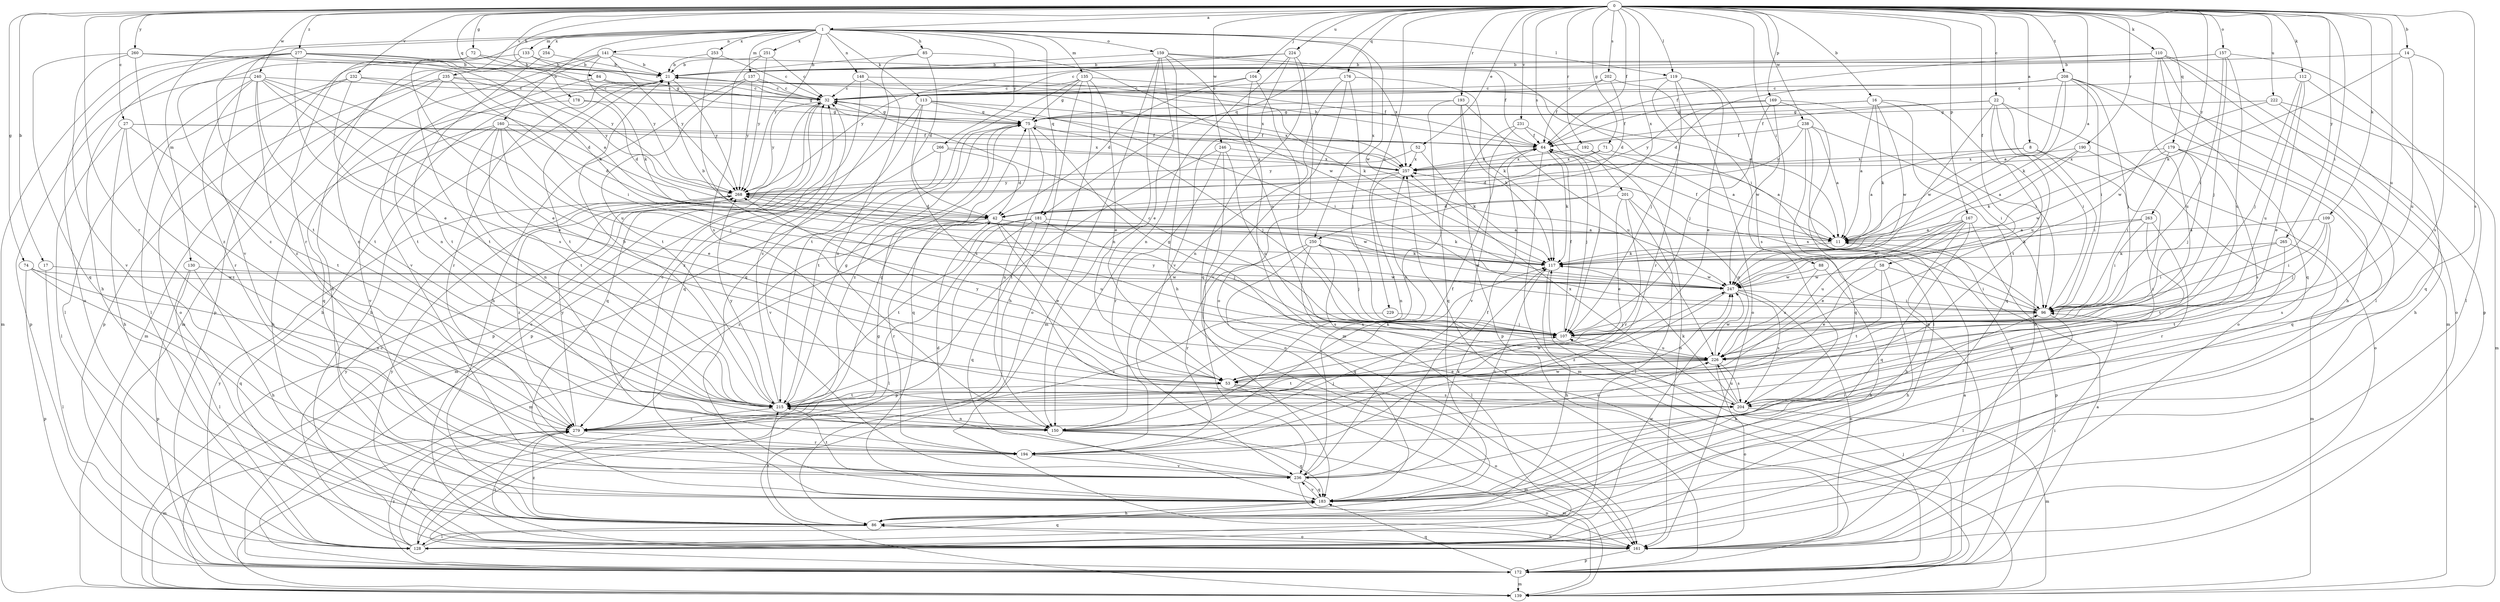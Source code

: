 strict digraph  {
0;
1;
8;
11;
14;
16;
17;
21;
22;
27;
32;
42;
52;
53;
58;
64;
71;
72;
74;
75;
84;
85;
86;
88;
96;
104;
107;
109;
110;
112;
113;
117;
119;
128;
130;
133;
135;
137;
139;
141;
148;
150;
157;
159;
160;
161;
167;
169;
172;
176;
178;
179;
181;
183;
190;
192;
193;
194;
201;
202;
204;
208;
215;
222;
224;
226;
229;
231;
232;
235;
236;
238;
240;
246;
247;
250;
251;
253;
254;
257;
260;
263;
265;
266;
268;
277;
279;
0 -> 1  [label=a];
0 -> 8  [label=a];
0 -> 11  [label=a];
0 -> 14  [label=b];
0 -> 16  [label=b];
0 -> 17  [label=b];
0 -> 22  [label=c];
0 -> 27  [label=c];
0 -> 52  [label=e];
0 -> 58  [label=f];
0 -> 64  [label=f];
0 -> 71  [label=g];
0 -> 72  [label=g];
0 -> 74  [label=g];
0 -> 84  [label=h];
0 -> 88  [label=i];
0 -> 96  [label=i];
0 -> 104  [label=j];
0 -> 109  [label=k];
0 -> 110  [label=k];
0 -> 112  [label=k];
0 -> 119  [label=l];
0 -> 157  [label=o];
0 -> 167  [label=p];
0 -> 169  [label=p];
0 -> 176  [label=q];
0 -> 178  [label=q];
0 -> 179  [label=q];
0 -> 181  [label=q];
0 -> 190  [label=r];
0 -> 192  [label=r];
0 -> 193  [label=r];
0 -> 194  [label=r];
0 -> 201  [label=s];
0 -> 202  [label=s];
0 -> 204  [label=s];
0 -> 208  [label=t];
0 -> 222  [label=u];
0 -> 224  [label=u];
0 -> 226  [label=u];
0 -> 229  [label=v];
0 -> 231  [label=v];
0 -> 232  [label=v];
0 -> 235  [label=v];
0 -> 238  [label=w];
0 -> 240  [label=w];
0 -> 246  [label=w];
0 -> 250  [label=x];
0 -> 260  [label=y];
0 -> 263  [label=y];
0 -> 265  [label=y];
0 -> 277  [label=z];
1 -> 85  [label=h];
1 -> 113  [label=k];
1 -> 119  [label=l];
1 -> 130  [label=m];
1 -> 133  [label=m];
1 -> 135  [label=m];
1 -> 137  [label=m];
1 -> 141  [label=n];
1 -> 148  [label=n];
1 -> 159  [label=o];
1 -> 160  [label=o];
1 -> 181  [label=q];
1 -> 194  [label=r];
1 -> 236  [label=v];
1 -> 247  [label=w];
1 -> 250  [label=x];
1 -> 251  [label=x];
1 -> 253  [label=x];
1 -> 254  [label=x];
1 -> 266  [label=y];
1 -> 268  [label=y];
8 -> 11  [label=a];
8 -> 96  [label=i];
8 -> 257  [label=x];
8 -> 279  [label=z];
11 -> 64  [label=f];
11 -> 117  [label=k];
14 -> 21  [label=b];
14 -> 117  [label=k];
14 -> 204  [label=s];
14 -> 226  [label=u];
16 -> 11  [label=a];
16 -> 75  [label=g];
16 -> 117  [label=k];
16 -> 161  [label=o];
16 -> 183  [label=q];
16 -> 247  [label=w];
16 -> 268  [label=y];
17 -> 128  [label=l];
17 -> 247  [label=w];
21 -> 32  [label=c];
21 -> 194  [label=r];
21 -> 215  [label=t];
21 -> 268  [label=y];
22 -> 64  [label=f];
22 -> 75  [label=g];
22 -> 96  [label=i];
22 -> 161  [label=o];
22 -> 215  [label=t];
22 -> 226  [label=u];
22 -> 247  [label=w];
27 -> 64  [label=f];
27 -> 86  [label=h];
27 -> 128  [label=l];
27 -> 215  [label=t];
27 -> 257  [label=x];
27 -> 279  [label=z];
32 -> 75  [label=g];
32 -> 172  [label=p];
32 -> 183  [label=q];
32 -> 268  [label=y];
42 -> 11  [label=a];
42 -> 53  [label=e];
42 -> 117  [label=k];
42 -> 139  [label=m];
42 -> 194  [label=r];
42 -> 226  [label=u];
42 -> 279  [label=z];
52 -> 117  [label=k];
52 -> 257  [label=x];
52 -> 268  [label=y];
53 -> 117  [label=k];
53 -> 139  [label=m];
53 -> 161  [label=o];
53 -> 204  [label=s];
53 -> 215  [label=t];
53 -> 268  [label=y];
58 -> 53  [label=e];
58 -> 86  [label=h];
58 -> 96  [label=i];
58 -> 215  [label=t];
58 -> 247  [label=w];
64 -> 21  [label=b];
64 -> 107  [label=j];
64 -> 117  [label=k];
64 -> 139  [label=m];
64 -> 257  [label=x];
71 -> 11  [label=a];
71 -> 42  [label=d];
71 -> 257  [label=x];
72 -> 21  [label=b];
72 -> 53  [label=e];
72 -> 268  [label=y];
72 -> 279  [label=z];
74 -> 150  [label=n];
74 -> 172  [label=p];
74 -> 183  [label=q];
74 -> 247  [label=w];
75 -> 64  [label=f];
75 -> 107  [label=j];
75 -> 150  [label=n];
75 -> 183  [label=q];
75 -> 215  [label=t];
75 -> 279  [label=z];
84 -> 32  [label=c];
84 -> 75  [label=g];
84 -> 215  [label=t];
85 -> 21  [label=b];
85 -> 42  [label=d];
85 -> 183  [label=q];
85 -> 247  [label=w];
86 -> 128  [label=l];
86 -> 161  [label=o];
86 -> 215  [label=t];
86 -> 279  [label=z];
88 -> 86  [label=h];
88 -> 226  [label=u];
88 -> 247  [label=w];
96 -> 107  [label=j];
96 -> 128  [label=l];
96 -> 257  [label=x];
104 -> 32  [label=c];
104 -> 42  [label=d];
104 -> 107  [label=j];
104 -> 139  [label=m];
107 -> 32  [label=c];
107 -> 64  [label=f];
107 -> 226  [label=u];
107 -> 268  [label=y];
109 -> 11  [label=a];
109 -> 96  [label=i];
109 -> 107  [label=j];
109 -> 204  [label=s];
110 -> 21  [label=b];
110 -> 64  [label=f];
110 -> 128  [label=l];
110 -> 139  [label=m];
110 -> 172  [label=p];
110 -> 183  [label=q];
110 -> 226  [label=u];
112 -> 32  [label=c];
112 -> 53  [label=e];
112 -> 107  [label=j];
112 -> 183  [label=q];
112 -> 226  [label=u];
113 -> 75  [label=g];
113 -> 96  [label=i];
113 -> 172  [label=p];
113 -> 204  [label=s];
113 -> 257  [label=x];
113 -> 279  [label=z];
117 -> 21  [label=b];
117 -> 86  [label=h];
117 -> 236  [label=v];
117 -> 247  [label=w];
119 -> 32  [label=c];
119 -> 53  [label=e];
119 -> 107  [label=j];
119 -> 161  [label=o];
119 -> 194  [label=r];
119 -> 204  [label=s];
128 -> 21  [label=b];
128 -> 75  [label=g];
128 -> 183  [label=q];
128 -> 247  [label=w];
128 -> 268  [label=y];
128 -> 279  [label=z];
130 -> 86  [label=h];
130 -> 128  [label=l];
130 -> 172  [label=p];
130 -> 247  [label=w];
133 -> 21  [label=b];
133 -> 32  [label=c];
133 -> 150  [label=n];
133 -> 172  [label=p];
135 -> 11  [label=a];
135 -> 32  [label=c];
135 -> 53  [label=e];
135 -> 75  [label=g];
135 -> 86  [label=h];
135 -> 161  [label=o];
135 -> 215  [label=t];
137 -> 32  [label=c];
137 -> 64  [label=f];
137 -> 86  [label=h];
137 -> 215  [label=t];
137 -> 257  [label=x];
137 -> 268  [label=y];
139 -> 32  [label=c];
141 -> 21  [label=b];
141 -> 64  [label=f];
141 -> 86  [label=h];
141 -> 117  [label=k];
141 -> 139  [label=m];
141 -> 236  [label=v];
141 -> 268  [label=y];
148 -> 32  [label=c];
148 -> 117  [label=k];
148 -> 150  [label=n];
148 -> 183  [label=q];
150 -> 64  [label=f];
150 -> 107  [label=j];
150 -> 139  [label=m];
150 -> 183  [label=q];
150 -> 226  [label=u];
157 -> 21  [label=b];
157 -> 32  [label=c];
157 -> 96  [label=i];
157 -> 107  [label=j];
157 -> 128  [label=l];
157 -> 226  [label=u];
159 -> 21  [label=b];
159 -> 53  [label=e];
159 -> 86  [label=h];
159 -> 96  [label=i];
159 -> 139  [label=m];
159 -> 150  [label=n];
159 -> 226  [label=u];
159 -> 257  [label=x];
160 -> 42  [label=d];
160 -> 53  [label=e];
160 -> 64  [label=f];
160 -> 86  [label=h];
160 -> 107  [label=j];
160 -> 150  [label=n];
160 -> 215  [label=t];
160 -> 236  [label=v];
161 -> 11  [label=a];
161 -> 21  [label=b];
161 -> 32  [label=c];
161 -> 86  [label=h];
161 -> 96  [label=i];
161 -> 172  [label=p];
161 -> 268  [label=y];
161 -> 279  [label=z];
167 -> 11  [label=a];
167 -> 53  [label=e];
167 -> 86  [label=h];
167 -> 172  [label=p];
167 -> 183  [label=q];
167 -> 226  [label=u];
167 -> 247  [label=w];
169 -> 64  [label=f];
169 -> 75  [label=g];
169 -> 96  [label=i];
169 -> 107  [label=j];
169 -> 128  [label=l];
169 -> 247  [label=w];
172 -> 11  [label=a];
172 -> 107  [label=j];
172 -> 117  [label=k];
172 -> 139  [label=m];
172 -> 183  [label=q];
172 -> 257  [label=x];
172 -> 268  [label=y];
172 -> 279  [label=z];
176 -> 32  [label=c];
176 -> 107  [label=j];
176 -> 117  [label=k];
176 -> 150  [label=n];
176 -> 236  [label=v];
178 -> 42  [label=d];
178 -> 75  [label=g];
178 -> 183  [label=q];
179 -> 96  [label=i];
179 -> 107  [label=j];
179 -> 183  [label=q];
179 -> 204  [label=s];
179 -> 247  [label=w];
179 -> 257  [label=x];
181 -> 11  [label=a];
181 -> 107  [label=j];
181 -> 128  [label=l];
181 -> 172  [label=p];
181 -> 183  [label=q];
181 -> 215  [label=t];
183 -> 86  [label=h];
183 -> 236  [label=v];
190 -> 11  [label=a];
190 -> 117  [label=k];
190 -> 161  [label=o];
190 -> 257  [label=x];
192 -> 11  [label=a];
192 -> 161  [label=o];
192 -> 257  [label=x];
193 -> 75  [label=g];
193 -> 117  [label=k];
193 -> 172  [label=p];
193 -> 183  [label=q];
193 -> 226  [label=u];
194 -> 32  [label=c];
194 -> 236  [label=v];
194 -> 247  [label=w];
201 -> 42  [label=d];
201 -> 53  [label=e];
201 -> 128  [label=l];
201 -> 194  [label=r];
201 -> 226  [label=u];
202 -> 32  [label=c];
202 -> 42  [label=d];
202 -> 64  [label=f];
202 -> 172  [label=p];
204 -> 117  [label=k];
204 -> 139  [label=m];
204 -> 226  [label=u];
204 -> 257  [label=x];
208 -> 11  [label=a];
208 -> 32  [label=c];
208 -> 42  [label=d];
208 -> 86  [label=h];
208 -> 96  [label=i];
208 -> 107  [label=j];
208 -> 117  [label=k];
208 -> 161  [label=o];
215 -> 21  [label=b];
215 -> 32  [label=c];
215 -> 75  [label=g];
215 -> 150  [label=n];
215 -> 247  [label=w];
215 -> 268  [label=y];
215 -> 279  [label=z];
222 -> 75  [label=g];
222 -> 86  [label=h];
222 -> 139  [label=m];
222 -> 247  [label=w];
224 -> 21  [label=b];
224 -> 150  [label=n];
224 -> 161  [label=o];
224 -> 183  [label=q];
224 -> 236  [label=v];
224 -> 268  [label=y];
226 -> 53  [label=e];
226 -> 75  [label=g];
226 -> 161  [label=o];
226 -> 204  [label=s];
226 -> 215  [label=t];
226 -> 247  [label=w];
229 -> 107  [label=j];
229 -> 279  [label=z];
231 -> 64  [label=f];
231 -> 107  [label=j];
231 -> 150  [label=n];
231 -> 236  [label=v];
232 -> 32  [label=c];
232 -> 42  [label=d];
232 -> 128  [label=l];
232 -> 161  [label=o];
232 -> 215  [label=t];
235 -> 32  [label=c];
235 -> 96  [label=i];
235 -> 139  [label=m];
235 -> 172  [label=p];
235 -> 215  [label=t];
235 -> 268  [label=y];
236 -> 42  [label=d];
236 -> 64  [label=f];
236 -> 96  [label=i];
236 -> 117  [label=k];
236 -> 161  [label=o];
236 -> 183  [label=q];
236 -> 215  [label=t];
236 -> 257  [label=x];
238 -> 11  [label=a];
238 -> 64  [label=f];
238 -> 96  [label=i];
238 -> 172  [label=p];
238 -> 183  [label=q];
238 -> 268  [label=y];
240 -> 32  [label=c];
240 -> 53  [label=e];
240 -> 128  [label=l];
240 -> 172  [label=p];
240 -> 194  [label=r];
240 -> 204  [label=s];
240 -> 215  [label=t];
240 -> 226  [label=u];
240 -> 279  [label=z];
246 -> 161  [label=o];
246 -> 194  [label=r];
246 -> 215  [label=t];
246 -> 226  [label=u];
246 -> 257  [label=x];
247 -> 96  [label=i];
247 -> 161  [label=o];
247 -> 204  [label=s];
247 -> 279  [label=z];
250 -> 107  [label=j];
250 -> 117  [label=k];
250 -> 128  [label=l];
250 -> 183  [label=q];
250 -> 194  [label=r];
250 -> 204  [label=s];
250 -> 247  [label=w];
251 -> 21  [label=b];
251 -> 32  [label=c];
251 -> 204  [label=s];
251 -> 268  [label=y];
253 -> 21  [label=b];
253 -> 32  [label=c];
253 -> 107  [label=j];
254 -> 21  [label=b];
254 -> 150  [label=n];
257 -> 32  [label=c];
257 -> 150  [label=n];
257 -> 268  [label=y];
260 -> 11  [label=a];
260 -> 21  [label=b];
260 -> 183  [label=q];
260 -> 236  [label=v];
260 -> 279  [label=z];
263 -> 11  [label=a];
263 -> 96  [label=i];
263 -> 117  [label=k];
263 -> 194  [label=r];
263 -> 215  [label=t];
265 -> 96  [label=i];
265 -> 117  [label=k];
265 -> 139  [label=m];
265 -> 215  [label=t];
266 -> 42  [label=d];
266 -> 139  [label=m];
266 -> 236  [label=v];
266 -> 257  [label=x];
268 -> 42  [label=d];
268 -> 247  [label=w];
268 -> 279  [label=z];
277 -> 21  [label=b];
277 -> 53  [label=e];
277 -> 75  [label=g];
277 -> 86  [label=h];
277 -> 117  [label=k];
277 -> 139  [label=m];
277 -> 161  [label=o];
277 -> 215  [label=t];
277 -> 268  [label=y];
279 -> 75  [label=g];
279 -> 139  [label=m];
279 -> 194  [label=r];
279 -> 268  [label=y];
}

